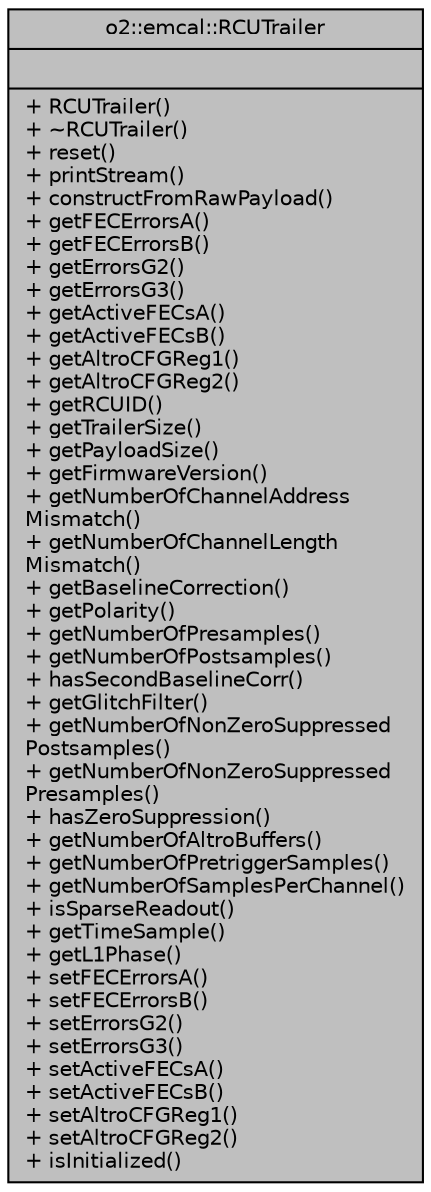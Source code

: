 digraph "o2::emcal::RCUTrailer"
{
 // INTERACTIVE_SVG=YES
  bgcolor="transparent";
  edge [fontname="Helvetica",fontsize="10",labelfontname="Helvetica",labelfontsize="10"];
  node [fontname="Helvetica",fontsize="10",shape=record];
  Node1 [label="{o2::emcal::RCUTrailer\n||+ RCUTrailer()\l+ ~RCUTrailer()\l+ reset()\l+ printStream()\l+ constructFromRawPayload()\l+ getFECErrorsA()\l+ getFECErrorsB()\l+ getErrorsG2()\l+ getErrorsG3()\l+ getActiveFECsA()\l+ getActiveFECsB()\l+ getAltroCFGReg1()\l+ getAltroCFGReg2()\l+ getRCUID()\l+ getTrailerSize()\l+ getPayloadSize()\l+ getFirmwareVersion()\l+ getNumberOfChannelAddress\lMismatch()\l+ getNumberOfChannelLength\lMismatch()\l+ getBaselineCorrection()\l+ getPolarity()\l+ getNumberOfPresamples()\l+ getNumberOfPostsamples()\l+ hasSecondBaselineCorr()\l+ getGlitchFilter()\l+ getNumberOfNonZeroSuppressed\lPostsamples()\l+ getNumberOfNonZeroSuppressed\lPresamples()\l+ hasZeroSuppression()\l+ getNumberOfAltroBuffers()\l+ getNumberOfPretriggerSamples()\l+ getNumberOfSamplesPerChannel()\l+ isSparseReadout()\l+ getTimeSample()\l+ getL1Phase()\l+ setFECErrorsA()\l+ setFECErrorsB()\l+ setErrorsG2()\l+ setErrorsG3()\l+ setActiveFECsA()\l+ setActiveFECsB()\l+ setAltroCFGReg1()\l+ setAltroCFGReg2()\l+ isInitialized()\l}",height=0.2,width=0.4,color="black", fillcolor="grey75", style="filled", fontcolor="black"];
}
